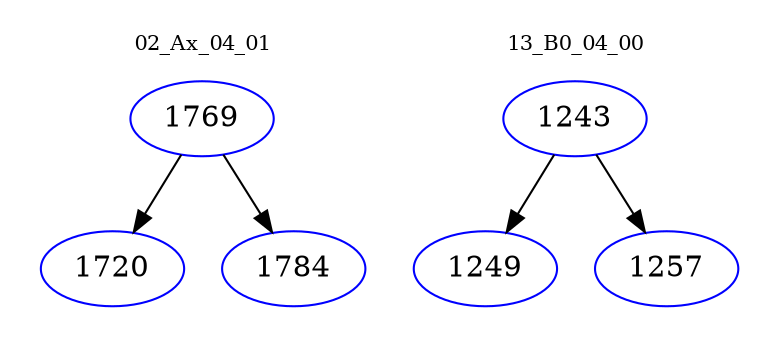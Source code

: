 digraph{
subgraph cluster_0 {
color = white
label = "02_Ax_04_01";
fontsize=10;
T0_1769 [label="1769", color="blue"]
T0_1769 -> T0_1720 [color="black"]
T0_1720 [label="1720", color="blue"]
T0_1769 -> T0_1784 [color="black"]
T0_1784 [label="1784", color="blue"]
}
subgraph cluster_1 {
color = white
label = "13_B0_04_00";
fontsize=10;
T1_1243 [label="1243", color="blue"]
T1_1243 -> T1_1249 [color="black"]
T1_1249 [label="1249", color="blue"]
T1_1243 -> T1_1257 [color="black"]
T1_1257 [label="1257", color="blue"]
}
}
